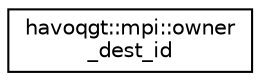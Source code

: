 digraph "Graphical Class Hierarchy"
{
  edge [fontname="Helvetica",fontsize="10",labelfontname="Helvetica",labelfontsize="10"];
  node [fontname="Helvetica",fontsize="10",shape=record];
  rankdir="LR";
  Node1 [label="havoqgt::mpi::owner\l_dest_id",height=0.2,width=0.4,color="black", fillcolor="white", style="filled",URL="$classhavoqgt_1_1mpi_1_1owner__dest__id.html"];
}
